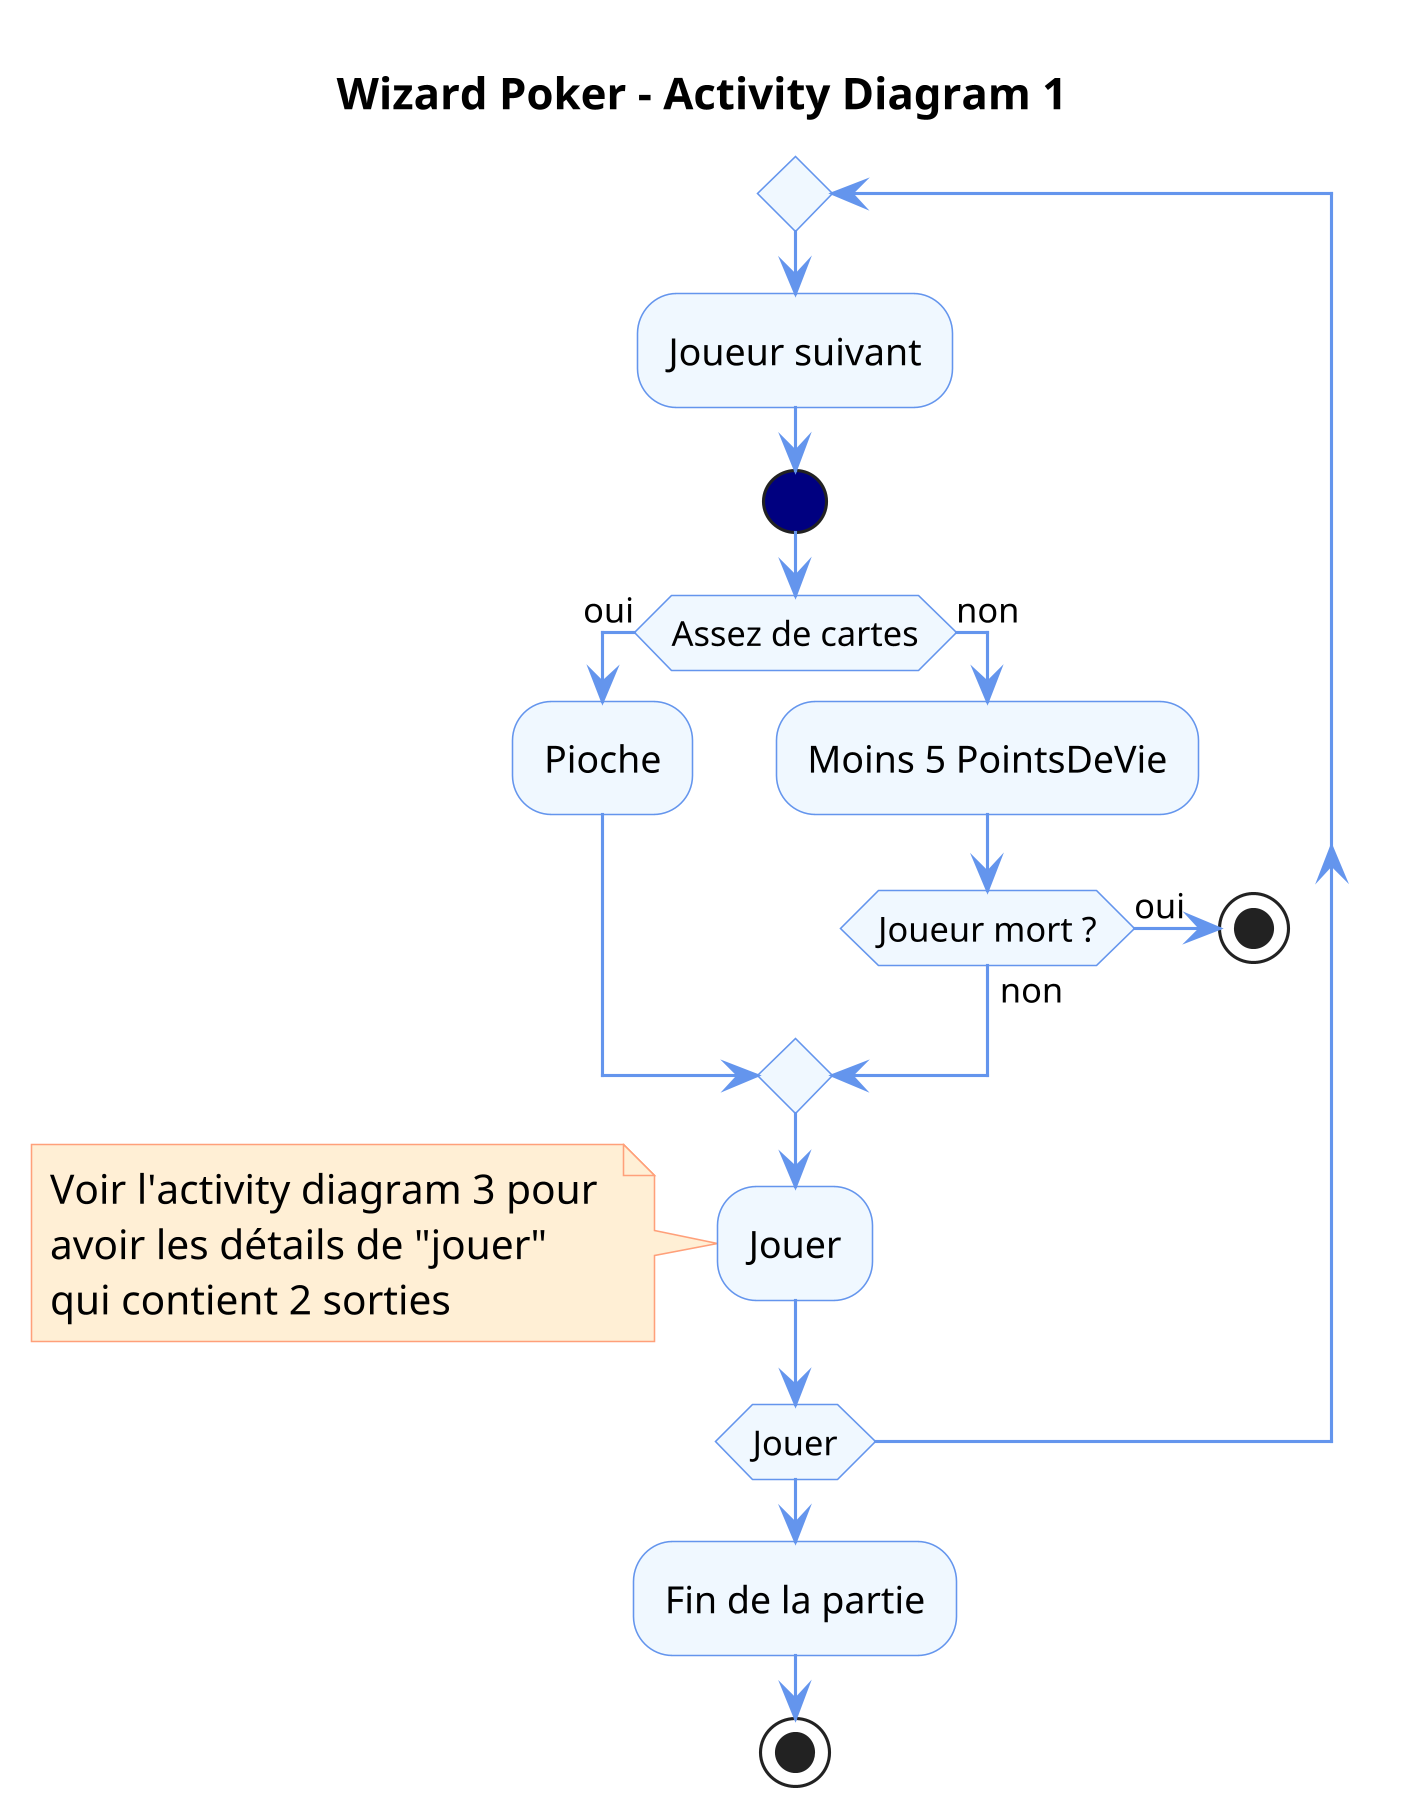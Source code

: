 @startuml


title Wizard Poker - Activity Diagram 1

'accessibilité
skinparam classAttributeIconSize 0

'pas d'ombre
skinparam shadowing false

'taille de l'image
skinparam dpi 300 

'couleurs
skinparam activity {
  StartColor Navy
  BackgroundColor AliceBlue
  ArrowColor CornflowerBlue
  BorderColor CornflowerBlue
  EndColor Navy
}
skinparam NoteBackgroundColor PapayaWhip
skinparam NoteBorderColor LightSalmon
skinparam stereotypeCBackgroundColor OldLace


repeat
  :Joueur suivant;
  start
  if (Assez de cartes) then (oui)
    :Pioche;
  else (non)
    :Moins 5 PointsDeVie;
    if (Joueur mort ?) then (oui)
      stop
    else (non)
    endif
  endif
  :Jouer;
  note
    Voir l'activity diagram 3 pour 
    avoir les détails de "jouer"
    qui contient 2 sorties
  end note
repeat while (Jouer)


:Fin de la partie;
stop

@enduml
